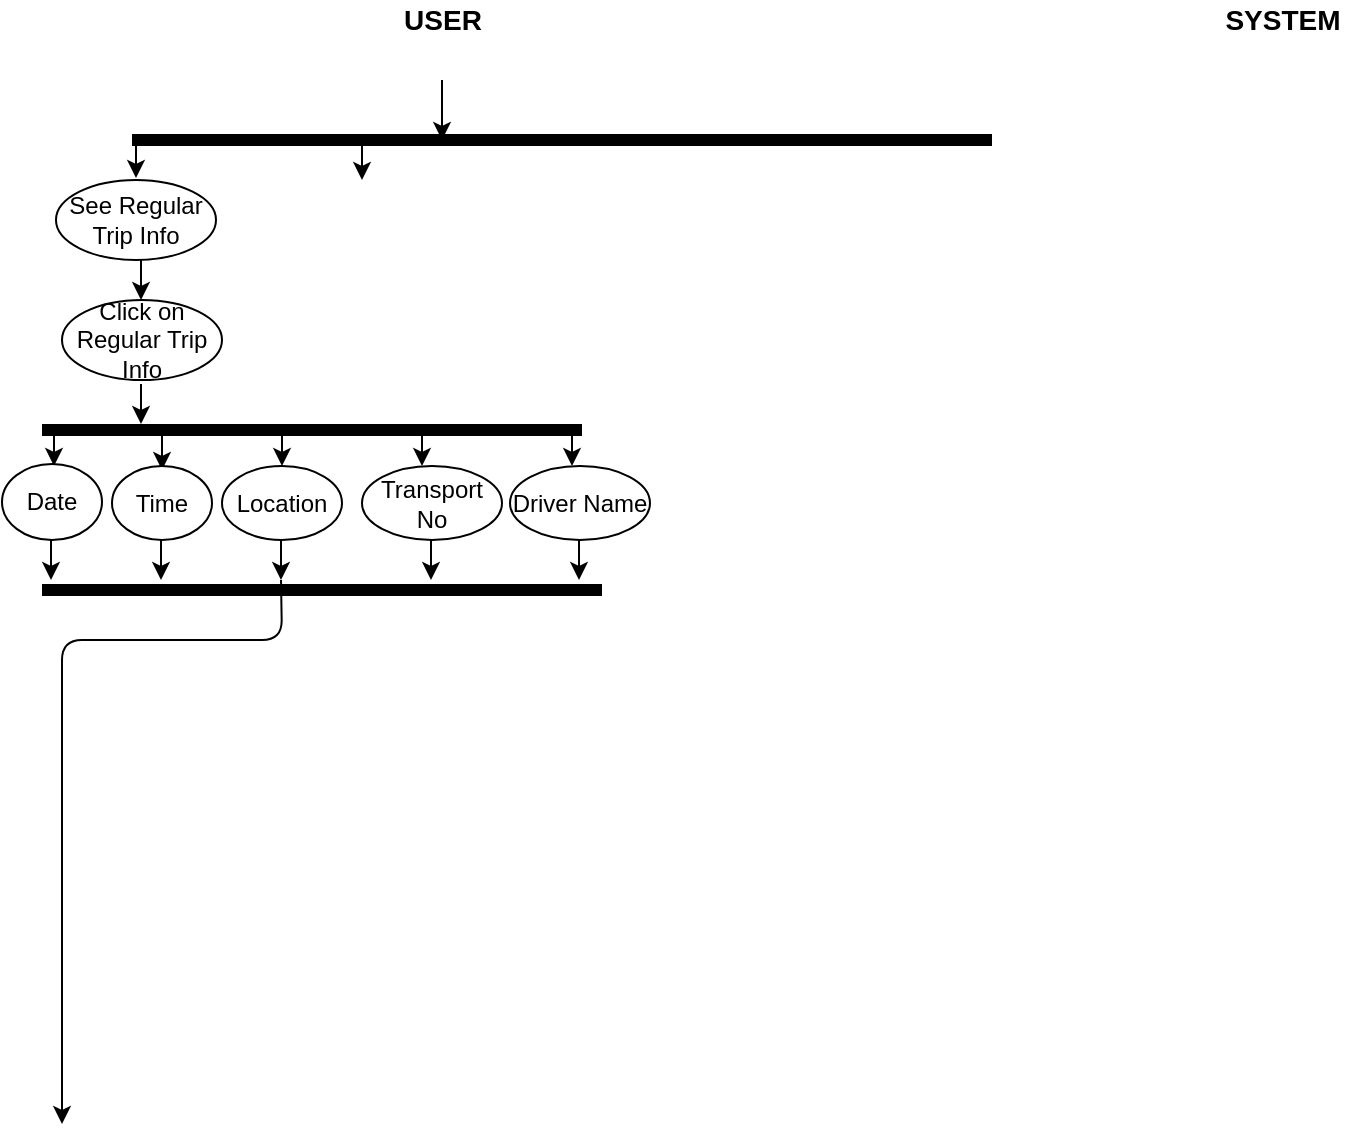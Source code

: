 <mxfile version="14.9.9" type="github">
  <diagram id="f9oqJ0iMxoFhyCL9xdmT" name="Page-1">
    <mxGraphModel dx="868" dy="450" grid="1" gridSize="10" guides="1" tooltips="1" connect="1" arrows="1" fold="1" page="1" pageScale="1" pageWidth="850" pageHeight="1100" math="0" shadow="0">
      <root>
        <mxCell id="0" />
        <mxCell id="1" parent="0" />
        <mxCell id="ZJoX1B9LX1jRKsgwEXMT-1" value="&lt;b&gt;&lt;font style=&quot;font-size: 14px&quot;&gt;USER&lt;/font&gt;&lt;/b&gt;" style="text;html=1;align=center;verticalAlign=middle;resizable=0;points=[];autosize=1;strokeColor=none;" vertex="1" parent="1">
          <mxGeometry x="215" y="40" width="50" height="20" as="geometry" />
        </mxCell>
        <mxCell id="ZJoX1B9LX1jRKsgwEXMT-2" value="&lt;b&gt;&lt;font style=&quot;font-size: 14px&quot;&gt;SYSTEM&lt;/font&gt;&lt;/b&gt;" style="text;html=1;align=center;verticalAlign=middle;resizable=0;points=[];autosize=1;strokeColor=none;" vertex="1" parent="1">
          <mxGeometry x="625" y="40" width="70" height="20" as="geometry" />
        </mxCell>
        <mxCell id="ZJoX1B9LX1jRKsgwEXMT-3" value="" style="endArrow=classic;html=1;" edge="1" parent="1">
          <mxGeometry width="50" height="50" relative="1" as="geometry">
            <mxPoint x="240" y="80" as="sourcePoint" />
            <mxPoint x="240" y="110" as="targetPoint" />
          </mxGeometry>
        </mxCell>
        <mxCell id="ZJoX1B9LX1jRKsgwEXMT-4" value="" style="shape=line;html=1;strokeWidth=6;direction=south;rotation=90;" vertex="1" parent="1">
          <mxGeometry x="295" y="-105" width="10" height="430" as="geometry" />
        </mxCell>
        <mxCell id="ZJoX1B9LX1jRKsgwEXMT-6" value="" style="endArrow=classic;html=1;exitX=1;exitY=0.5;exitDx=0;exitDy=0;exitPerimeter=0;" edge="1" parent="1">
          <mxGeometry width="50" height="50" relative="1" as="geometry">
            <mxPoint x="87" y="109" as="sourcePoint" />
            <mxPoint x="87" y="129" as="targetPoint" />
          </mxGeometry>
        </mxCell>
        <mxCell id="ZJoX1B9LX1jRKsgwEXMT-7" value="" style="endArrow=classic;html=1;exitX=1;exitY=0.5;exitDx=0;exitDy=0;exitPerimeter=0;" edge="1" parent="1">
          <mxGeometry width="50" height="50" relative="1" as="geometry">
            <mxPoint x="200" y="110" as="sourcePoint" />
            <mxPoint x="200" y="130" as="targetPoint" />
          </mxGeometry>
        </mxCell>
        <mxCell id="ZJoX1B9LX1jRKsgwEXMT-8" value="See Regular Trip Info" style="ellipse;whiteSpace=wrap;html=1;strokeColor=#000000;" vertex="1" parent="1">
          <mxGeometry x="47" y="130" width="80" height="40" as="geometry" />
        </mxCell>
        <mxCell id="ZJoX1B9LX1jRKsgwEXMT-9" value="" style="endArrow=classic;html=1;exitX=1;exitY=0.5;exitDx=0;exitDy=0;exitPerimeter=0;" edge="1" parent="1">
          <mxGeometry width="50" height="50" relative="1" as="geometry">
            <mxPoint x="89.5" y="170" as="sourcePoint" />
            <mxPoint x="89.5" y="190" as="targetPoint" />
          </mxGeometry>
        </mxCell>
        <mxCell id="ZJoX1B9LX1jRKsgwEXMT-10" value="Click on Regular Trip Info" style="ellipse;whiteSpace=wrap;html=1;strokeColor=#000000;" vertex="1" parent="1">
          <mxGeometry x="50" y="190" width="80" height="40" as="geometry" />
        </mxCell>
        <mxCell id="ZJoX1B9LX1jRKsgwEXMT-11" value="" style="shape=line;html=1;strokeWidth=6;direction=south;rotation=90;" vertex="1" parent="1">
          <mxGeometry x="170" y="120" width="10" height="270" as="geometry" />
        </mxCell>
        <mxCell id="ZJoX1B9LX1jRKsgwEXMT-12" value="" style="endArrow=classic;html=1;exitX=1;exitY=0.5;exitDx=0;exitDy=0;exitPerimeter=0;" edge="1" parent="1">
          <mxGeometry width="50" height="50" relative="1" as="geometry">
            <mxPoint x="89.5" y="232" as="sourcePoint" />
            <mxPoint x="89.5" y="252" as="targetPoint" />
          </mxGeometry>
        </mxCell>
        <mxCell id="ZJoX1B9LX1jRKsgwEXMT-13" value="" style="endArrow=classic;html=1;exitX=1;exitY=0.5;exitDx=0;exitDy=0;exitPerimeter=0;" edge="1" parent="1">
          <mxGeometry width="50" height="50" relative="1" as="geometry">
            <mxPoint x="46" y="253" as="sourcePoint" />
            <mxPoint x="46" y="273" as="targetPoint" />
          </mxGeometry>
        </mxCell>
        <mxCell id="ZJoX1B9LX1jRKsgwEXMT-14" value="Date" style="ellipse;whiteSpace=wrap;html=1;strokeColor=#000000;" vertex="1" parent="1">
          <mxGeometry x="20" y="272" width="50" height="38" as="geometry" />
        </mxCell>
        <mxCell id="ZJoX1B9LX1jRKsgwEXMT-15" value="" style="endArrow=classic;html=1;exitX=1;exitY=0.5;exitDx=0;exitDy=0;exitPerimeter=0;" edge="1" parent="1">
          <mxGeometry width="50" height="50" relative="1" as="geometry">
            <mxPoint x="100" y="255" as="sourcePoint" />
            <mxPoint x="100" y="275" as="targetPoint" />
          </mxGeometry>
        </mxCell>
        <mxCell id="ZJoX1B9LX1jRKsgwEXMT-16" value="Time" style="ellipse;whiteSpace=wrap;html=1;strokeColor=#000000;" vertex="1" parent="1">
          <mxGeometry x="75" y="273" width="50" height="37" as="geometry" />
        </mxCell>
        <mxCell id="ZJoX1B9LX1jRKsgwEXMT-17" value="" style="endArrow=classic;html=1;exitX=1;exitY=0.5;exitDx=0;exitDy=0;exitPerimeter=0;" edge="1" parent="1">
          <mxGeometry width="50" height="50" relative="1" as="geometry">
            <mxPoint x="160" y="253" as="sourcePoint" />
            <mxPoint x="160" y="273" as="targetPoint" />
          </mxGeometry>
        </mxCell>
        <mxCell id="ZJoX1B9LX1jRKsgwEXMT-18" value="Location" style="ellipse;whiteSpace=wrap;html=1;strokeColor=#000000;" vertex="1" parent="1">
          <mxGeometry x="130" y="273" width="60" height="37" as="geometry" />
        </mxCell>
        <mxCell id="ZJoX1B9LX1jRKsgwEXMT-19" value="" style="endArrow=classic;html=1;exitX=1;exitY=0.5;exitDx=0;exitDy=0;exitPerimeter=0;" edge="1" parent="1">
          <mxGeometry width="50" height="50" relative="1" as="geometry">
            <mxPoint x="230" y="253" as="sourcePoint" />
            <mxPoint x="230" y="273" as="targetPoint" />
          </mxGeometry>
        </mxCell>
        <mxCell id="ZJoX1B9LX1jRKsgwEXMT-20" value="Transport No" style="ellipse;whiteSpace=wrap;html=1;strokeColor=#000000;" vertex="1" parent="1">
          <mxGeometry x="200" y="273" width="70" height="37" as="geometry" />
        </mxCell>
        <mxCell id="ZJoX1B9LX1jRKsgwEXMT-21" value="" style="endArrow=classic;html=1;exitX=1;exitY=0.5;exitDx=0;exitDy=0;exitPerimeter=0;" edge="1" parent="1">
          <mxGeometry width="50" height="50" relative="1" as="geometry">
            <mxPoint x="305" y="253" as="sourcePoint" />
            <mxPoint x="305" y="273" as="targetPoint" />
          </mxGeometry>
        </mxCell>
        <mxCell id="ZJoX1B9LX1jRKsgwEXMT-22" value="Driver Name" style="ellipse;whiteSpace=wrap;html=1;strokeColor=#000000;" vertex="1" parent="1">
          <mxGeometry x="274" y="273" width="70" height="37" as="geometry" />
        </mxCell>
        <mxCell id="ZJoX1B9LX1jRKsgwEXMT-23" value="" style="endArrow=classic;html=1;exitX=1;exitY=0.5;exitDx=0;exitDy=0;exitPerimeter=0;" edge="1" parent="1">
          <mxGeometry width="50" height="50" relative="1" as="geometry">
            <mxPoint x="44.5" y="310" as="sourcePoint" />
            <mxPoint x="44.5" y="330" as="targetPoint" />
          </mxGeometry>
        </mxCell>
        <mxCell id="ZJoX1B9LX1jRKsgwEXMT-24" value="" style="endArrow=classic;html=1;exitX=1;exitY=0.5;exitDx=0;exitDy=0;exitPerimeter=0;" edge="1" parent="1">
          <mxGeometry width="50" height="50" relative="1" as="geometry">
            <mxPoint x="99.5" y="310" as="sourcePoint" />
            <mxPoint x="99.5" y="330" as="targetPoint" />
          </mxGeometry>
        </mxCell>
        <mxCell id="ZJoX1B9LX1jRKsgwEXMT-25" value="" style="endArrow=classic;html=1;exitX=1;exitY=0.5;exitDx=0;exitDy=0;exitPerimeter=0;" edge="1" parent="1">
          <mxGeometry width="50" height="50" relative="1" as="geometry">
            <mxPoint x="159.5" y="310" as="sourcePoint" />
            <mxPoint x="159.5" y="330" as="targetPoint" />
          </mxGeometry>
        </mxCell>
        <mxCell id="ZJoX1B9LX1jRKsgwEXMT-26" value="" style="endArrow=classic;html=1;exitX=1;exitY=0.5;exitDx=0;exitDy=0;exitPerimeter=0;" edge="1" parent="1">
          <mxGeometry width="50" height="50" relative="1" as="geometry">
            <mxPoint x="234.5" y="310" as="sourcePoint" />
            <mxPoint x="234.5" y="330" as="targetPoint" />
          </mxGeometry>
        </mxCell>
        <mxCell id="ZJoX1B9LX1jRKsgwEXMT-27" value="" style="endArrow=classic;html=1;exitX=1;exitY=0.5;exitDx=0;exitDy=0;exitPerimeter=0;" edge="1" parent="1">
          <mxGeometry width="50" height="50" relative="1" as="geometry">
            <mxPoint x="308.5" y="310" as="sourcePoint" />
            <mxPoint x="308.5" y="330" as="targetPoint" />
          </mxGeometry>
        </mxCell>
        <mxCell id="ZJoX1B9LX1jRKsgwEXMT-28" value="" style="shape=line;html=1;strokeWidth=6;direction=south;rotation=90;" vertex="1" parent="1">
          <mxGeometry x="175" y="195" width="10" height="280" as="geometry" />
        </mxCell>
        <mxCell id="ZJoX1B9LX1jRKsgwEXMT-29" value="" style="endArrow=classic;html=1;exitX=1;exitY=0.5;exitDx=0;exitDy=0;exitPerimeter=0;" edge="1" parent="1">
          <mxGeometry width="50" height="50" relative="1" as="geometry">
            <mxPoint x="159.5" y="330" as="sourcePoint" />
            <mxPoint x="50" y="602" as="targetPoint" />
            <Array as="points">
              <mxPoint x="160" y="360" />
              <mxPoint x="50" y="360" />
            </Array>
          </mxGeometry>
        </mxCell>
      </root>
    </mxGraphModel>
  </diagram>
</mxfile>
